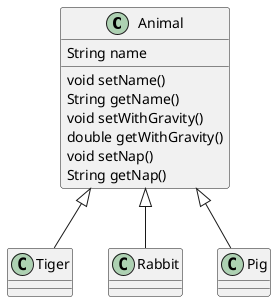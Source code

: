 @startuml
'https://plantuml.com/sequence-diagram

class Animal {
    String name
    void setName()
    String getName()
    void setWithGravity()
    double getWithGravity()
    void setNap()
    String getNap()
}

class Tiger extends Animal

class Rabbit extends Animal

class Pig extends Animal


@enduml